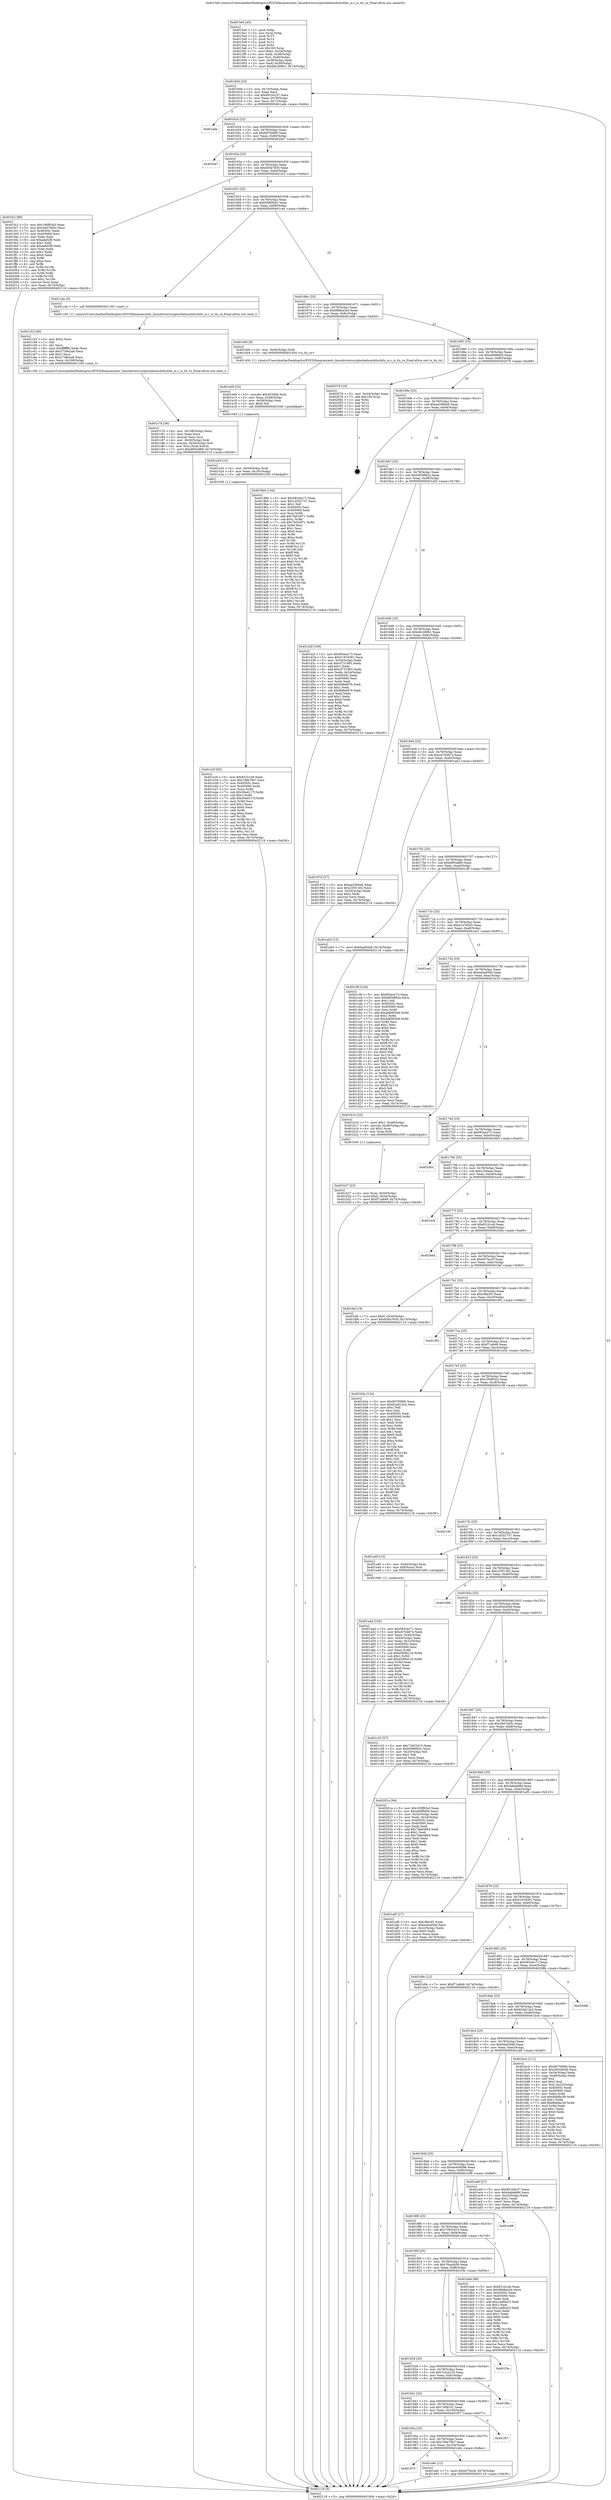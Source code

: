 digraph "0x4015e0" {
  label = "0x4015e0 (/mnt/c/Users/mathe/Desktop/tcc/POCII/binaries/extr_linuxdriverscryptochelsiochtlschtls_io.c_is_tls_rx_Final-ollvm.out::main(0))"
  labelloc = "t"
  node[shape=record]

  Entry [label="",width=0.3,height=0.3,shape=circle,fillcolor=black,style=filled]
  "0x40160d" [label="{
     0x40160d [23]\l
     | [instrs]\l
     &nbsp;&nbsp;0x40160d \<+3\>: mov -0x74(%rbp),%eax\l
     &nbsp;&nbsp;0x401610 \<+2\>: mov %eax,%ecx\l
     &nbsp;&nbsp;0x401612 \<+6\>: sub $0x801b5c37,%ecx\l
     &nbsp;&nbsp;0x401618 \<+3\>: mov %eax,-0x78(%rbp)\l
     &nbsp;&nbsp;0x40161b \<+3\>: mov %ecx,-0x7c(%rbp)\l
     &nbsp;&nbsp;0x40161e \<+6\>: je 0000000000401ada \<main+0x4fa\>\l
  }"]
  "0x401ada" [label="{
     0x401ada\l
  }", style=dashed]
  "0x401624" [label="{
     0x401624 [22]\l
     | [instrs]\l
     &nbsp;&nbsp;0x401624 \<+5\>: jmp 0000000000401629 \<main+0x49\>\l
     &nbsp;&nbsp;0x401629 \<+3\>: mov -0x78(%rbp),%eax\l
     &nbsp;&nbsp;0x40162c \<+5\>: sub $0x80700fd0,%eax\l
     &nbsp;&nbsp;0x401631 \<+3\>: mov %eax,-0x80(%rbp)\l
     &nbsp;&nbsp;0x401634 \<+6\>: je 00000000004020a7 \<main+0xac7\>\l
  }"]
  Exit [label="",width=0.3,height=0.3,shape=circle,fillcolor=black,style=filled,peripheries=2]
  "0x4020a7" [label="{
     0x4020a7\l
  }", style=dashed]
  "0x40163a" [label="{
     0x40163a [25]\l
     | [instrs]\l
     &nbsp;&nbsp;0x40163a \<+5\>: jmp 000000000040163f \<main+0x5f\>\l
     &nbsp;&nbsp;0x40163f \<+3\>: mov -0x78(%rbp),%eax\l
     &nbsp;&nbsp;0x401642 \<+5\>: sub $0x830a7630,%eax\l
     &nbsp;&nbsp;0x401647 \<+6\>: mov %eax,-0x84(%rbp)\l
     &nbsp;&nbsp;0x40164d \<+6\>: je 0000000000401fc2 \<main+0x9e2\>\l
  }"]
  "0x401973" [label="{
     0x401973\l
  }", style=dashed]
  "0x401fc2" [label="{
     0x401fc2 [88]\l
     | [instrs]\l
     &nbsp;&nbsp;0x401fc2 \<+5\>: mov $0x190f83a3,%eax\l
     &nbsp;&nbsp;0x401fc7 \<+5\>: mov $0x39d7de5c,%ecx\l
     &nbsp;&nbsp;0x401fcc \<+7\>: mov 0x40505c,%edx\l
     &nbsp;&nbsp;0x401fd3 \<+7\>: mov 0x405060,%esi\l
     &nbsp;&nbsp;0x401fda \<+2\>: mov %edx,%edi\l
     &nbsp;&nbsp;0x401fdc \<+6\>: sub $0xadef2f9,%edi\l
     &nbsp;&nbsp;0x401fe2 \<+3\>: sub $0x1,%edi\l
     &nbsp;&nbsp;0x401fe5 \<+6\>: add $0xadef2f9,%edi\l
     &nbsp;&nbsp;0x401feb \<+3\>: imul %edi,%edx\l
     &nbsp;&nbsp;0x401fee \<+3\>: and $0x1,%edx\l
     &nbsp;&nbsp;0x401ff1 \<+3\>: cmp $0x0,%edx\l
     &nbsp;&nbsp;0x401ff4 \<+4\>: sete %r8b\l
     &nbsp;&nbsp;0x401ff8 \<+3\>: cmp $0xa,%esi\l
     &nbsp;&nbsp;0x401ffb \<+4\>: setl %r9b\l
     &nbsp;&nbsp;0x401fff \<+3\>: mov %r8b,%r10b\l
     &nbsp;&nbsp;0x402002 \<+3\>: and %r9b,%r10b\l
     &nbsp;&nbsp;0x402005 \<+3\>: xor %r9b,%r8b\l
     &nbsp;&nbsp;0x402008 \<+3\>: or %r8b,%r10b\l
     &nbsp;&nbsp;0x40200b \<+4\>: test $0x1,%r10b\l
     &nbsp;&nbsp;0x40200f \<+3\>: cmovne %ecx,%eax\l
     &nbsp;&nbsp;0x402012 \<+3\>: mov %eax,-0x74(%rbp)\l
     &nbsp;&nbsp;0x402015 \<+5\>: jmp 0000000000402116 \<main+0xb36\>\l
  }"]
  "0x401653" [label="{
     0x401653 [25]\l
     | [instrs]\l
     &nbsp;&nbsp;0x401653 \<+5\>: jmp 0000000000401658 \<main+0x78\>\l
     &nbsp;&nbsp;0x401658 \<+3\>: mov -0x78(%rbp),%eax\l
     &nbsp;&nbsp;0x40165b \<+5\>: sub $0x93f690d1,%eax\l
     &nbsp;&nbsp;0x401660 \<+6\>: mov %eax,-0x88(%rbp)\l
     &nbsp;&nbsp;0x401666 \<+6\>: je 0000000000401c4e \<main+0x66e\>\l
  }"]
  "0x401e8c" [label="{
     0x401e8c [12]\l
     | [instrs]\l
     &nbsp;&nbsp;0x401e8c \<+7\>: movl $0xb57bcc6,-0x74(%rbp)\l
     &nbsp;&nbsp;0x401e93 \<+5\>: jmp 0000000000402116 \<main+0xb36\>\l
  }"]
  "0x401c4e" [label="{
     0x401c4e [5]\l
     | [instrs]\l
     &nbsp;&nbsp;0x401c4e \<+5\>: call 0000000000401160 \<next_i\>\l
     | [calls]\l
     &nbsp;&nbsp;0x401160 \{1\} (/mnt/c/Users/mathe/Desktop/tcc/POCII/binaries/extr_linuxdriverscryptochelsiochtlschtls_io.c_is_tls_rx_Final-ollvm.out::next_i)\l
  }"]
  "0x40166c" [label="{
     0x40166c [25]\l
     | [instrs]\l
     &nbsp;&nbsp;0x40166c \<+5\>: jmp 0000000000401671 \<main+0x91\>\l
     &nbsp;&nbsp;0x401671 \<+3\>: mov -0x78(%rbp),%eax\l
     &nbsp;&nbsp;0x401674 \<+5\>: sub $0x96bbacb4,%eax\l
     &nbsp;&nbsp;0x401679 \<+6\>: mov %eax,-0x8c(%rbp)\l
     &nbsp;&nbsp;0x40167f \<+6\>: je 0000000000401e00 \<main+0x820\>\l
  }"]
  "0x40195a" [label="{
     0x40195a [25]\l
     | [instrs]\l
     &nbsp;&nbsp;0x40195a \<+5\>: jmp 000000000040195f \<main+0x37f\>\l
     &nbsp;&nbsp;0x40195f \<+3\>: mov -0x78(%rbp),%eax\l
     &nbsp;&nbsp;0x401962 \<+5\>: sub $0x7d9e79e7,%eax\l
     &nbsp;&nbsp;0x401967 \<+6\>: mov %eax,-0x104(%rbp)\l
     &nbsp;&nbsp;0x40196d \<+6\>: je 0000000000401e8c \<main+0x8ac\>\l
  }"]
  "0x401e00" [label="{
     0x401e00 [9]\l
     | [instrs]\l
     &nbsp;&nbsp;0x401e00 \<+4\>: mov -0x50(%rbp),%rdi\l
     &nbsp;&nbsp;0x401e04 \<+5\>: call 0000000000401450 \<is_tls_rx\>\l
     | [calls]\l
     &nbsp;&nbsp;0x401450 \{1\} (/mnt/c/Users/mathe/Desktop/tcc/POCII/binaries/extr_linuxdriverscryptochelsiochtlschtls_io.c_is_tls_rx_Final-ollvm.out::is_tls_rx)\l
  }"]
  "0x401685" [label="{
     0x401685 [25]\l
     | [instrs]\l
     &nbsp;&nbsp;0x401685 \<+5\>: jmp 000000000040168a \<main+0xaa\>\l
     &nbsp;&nbsp;0x40168a \<+3\>: mov -0x78(%rbp),%eax\l
     &nbsp;&nbsp;0x40168d \<+5\>: sub $0xa00f9d04,%eax\l
     &nbsp;&nbsp;0x401692 \<+6\>: mov %eax,-0x90(%rbp)\l
     &nbsp;&nbsp;0x401698 \<+6\>: je 0000000000402078 \<main+0xa98\>\l
  }"]
  "0x401f57" [label="{
     0x401f57\l
  }", style=dashed]
  "0x402078" [label="{
     0x402078 [19]\l
     | [instrs]\l
     &nbsp;&nbsp;0x402078 \<+3\>: mov -0x24(%rbp),%eax\l
     &nbsp;&nbsp;0x40207b \<+7\>: add $0x100,%rsp\l
     &nbsp;&nbsp;0x402082 \<+1\>: pop %rbx\l
     &nbsp;&nbsp;0x402083 \<+2\>: pop %r12\l
     &nbsp;&nbsp;0x402085 \<+2\>: pop %r14\l
     &nbsp;&nbsp;0x402087 \<+2\>: pop %r15\l
     &nbsp;&nbsp;0x402089 \<+1\>: pop %rbp\l
     &nbsp;&nbsp;0x40208a \<+1\>: ret\l
  }"]
  "0x40169e" [label="{
     0x40169e [25]\l
     | [instrs]\l
     &nbsp;&nbsp;0x40169e \<+5\>: jmp 00000000004016a3 \<main+0xc3\>\l
     &nbsp;&nbsp;0x4016a3 \<+3\>: mov -0x78(%rbp),%eax\l
     &nbsp;&nbsp;0x4016a6 \<+5\>: sub $0xae2086e6,%eax\l
     &nbsp;&nbsp;0x4016ab \<+6\>: mov %eax,-0x94(%rbp)\l
     &nbsp;&nbsp;0x4016b1 \<+6\>: je 00000000004019b0 \<main+0x3d0\>\l
  }"]
  "0x401941" [label="{
     0x401941 [25]\l
     | [instrs]\l
     &nbsp;&nbsp;0x401941 \<+5\>: jmp 0000000000401946 \<main+0x366\>\l
     &nbsp;&nbsp;0x401946 \<+3\>: mov -0x78(%rbp),%eax\l
     &nbsp;&nbsp;0x401949 \<+5\>: sub $0x7cfdf1b1,%eax\l
     &nbsp;&nbsp;0x40194e \<+6\>: mov %eax,-0x100(%rbp)\l
     &nbsp;&nbsp;0x401954 \<+6\>: je 0000000000401f57 \<main+0x977\>\l
  }"]
  "0x4019b0" [label="{
     0x4019b0 [144]\l
     | [instrs]\l
     &nbsp;&nbsp;0x4019b0 \<+5\>: mov $0x583cbc71,%eax\l
     &nbsp;&nbsp;0x4019b5 \<+5\>: mov $0x1d352737,%ecx\l
     &nbsp;&nbsp;0x4019ba \<+2\>: mov $0x1,%dl\l
     &nbsp;&nbsp;0x4019bc \<+7\>: mov 0x40505c,%esi\l
     &nbsp;&nbsp;0x4019c3 \<+7\>: mov 0x405060,%edi\l
     &nbsp;&nbsp;0x4019ca \<+3\>: mov %esi,%r8d\l
     &nbsp;&nbsp;0x4019cd \<+7\>: add $0x7b024f71,%r8d\l
     &nbsp;&nbsp;0x4019d4 \<+4\>: sub $0x1,%r8d\l
     &nbsp;&nbsp;0x4019d8 \<+7\>: sub $0x7b024f71,%r8d\l
     &nbsp;&nbsp;0x4019df \<+4\>: imul %r8d,%esi\l
     &nbsp;&nbsp;0x4019e3 \<+3\>: and $0x1,%esi\l
     &nbsp;&nbsp;0x4019e6 \<+3\>: cmp $0x0,%esi\l
     &nbsp;&nbsp;0x4019e9 \<+4\>: sete %r9b\l
     &nbsp;&nbsp;0x4019ed \<+3\>: cmp $0xa,%edi\l
     &nbsp;&nbsp;0x4019f0 \<+4\>: setl %r10b\l
     &nbsp;&nbsp;0x4019f4 \<+3\>: mov %r9b,%r11b\l
     &nbsp;&nbsp;0x4019f7 \<+4\>: xor $0xff,%r11b\l
     &nbsp;&nbsp;0x4019fb \<+3\>: mov %r10b,%bl\l
     &nbsp;&nbsp;0x4019fe \<+3\>: xor $0xff,%bl\l
     &nbsp;&nbsp;0x401a01 \<+3\>: xor $0x0,%dl\l
     &nbsp;&nbsp;0x401a04 \<+3\>: mov %r11b,%r14b\l
     &nbsp;&nbsp;0x401a07 \<+4\>: and $0x0,%r14b\l
     &nbsp;&nbsp;0x401a0b \<+3\>: and %dl,%r9b\l
     &nbsp;&nbsp;0x401a0e \<+3\>: mov %bl,%r15b\l
     &nbsp;&nbsp;0x401a11 \<+4\>: and $0x0,%r15b\l
     &nbsp;&nbsp;0x401a15 \<+3\>: and %dl,%r10b\l
     &nbsp;&nbsp;0x401a18 \<+3\>: or %r9b,%r14b\l
     &nbsp;&nbsp;0x401a1b \<+3\>: or %r10b,%r15b\l
     &nbsp;&nbsp;0x401a1e \<+3\>: xor %r15b,%r14b\l
     &nbsp;&nbsp;0x401a21 \<+3\>: or %bl,%r11b\l
     &nbsp;&nbsp;0x401a24 \<+4\>: xor $0xff,%r11b\l
     &nbsp;&nbsp;0x401a28 \<+3\>: or $0x0,%dl\l
     &nbsp;&nbsp;0x401a2b \<+3\>: and %dl,%r11b\l
     &nbsp;&nbsp;0x401a2e \<+3\>: or %r11b,%r14b\l
     &nbsp;&nbsp;0x401a31 \<+4\>: test $0x1,%r14b\l
     &nbsp;&nbsp;0x401a35 \<+3\>: cmovne %ecx,%eax\l
     &nbsp;&nbsp;0x401a38 \<+3\>: mov %eax,-0x74(%rbp)\l
     &nbsp;&nbsp;0x401a3b \<+5\>: jmp 0000000000402116 \<main+0xb36\>\l
  }"]
  "0x4016b7" [label="{
     0x4016b7 [25]\l
     | [instrs]\l
     &nbsp;&nbsp;0x4016b7 \<+5\>: jmp 00000000004016bc \<main+0xdc\>\l
     &nbsp;&nbsp;0x4016bc \<+3\>: mov -0x78(%rbp),%eax\l
     &nbsp;&nbsp;0x4016bf \<+5\>: sub $0xb85e882a,%eax\l
     &nbsp;&nbsp;0x4016c4 \<+6\>: mov %eax,-0x98(%rbp)\l
     &nbsp;&nbsp;0x4016ca \<+6\>: je 0000000000401d2f \<main+0x74f\>\l
  }"]
  "0x401f9e" [label="{
     0x401f9e\l
  }", style=dashed]
  "0x401d2f" [label="{
     0x401d2f [109]\l
     | [instrs]\l
     &nbsp;&nbsp;0x401d2f \<+5\>: mov $0xf93ee273,%eax\l
     &nbsp;&nbsp;0x401d34 \<+5\>: mov $0x51919281,%ecx\l
     &nbsp;&nbsp;0x401d39 \<+3\>: mov -0x54(%rbp),%edx\l
     &nbsp;&nbsp;0x401d3c \<+6\>: sub $0xcf731983,%edx\l
     &nbsp;&nbsp;0x401d42 \<+3\>: add $0x1,%edx\l
     &nbsp;&nbsp;0x401d45 \<+6\>: add $0xcf731983,%edx\l
     &nbsp;&nbsp;0x401d4b \<+3\>: mov %edx,-0x54(%rbp)\l
     &nbsp;&nbsp;0x401d4e \<+7\>: mov 0x40505c,%edx\l
     &nbsp;&nbsp;0x401d55 \<+7\>: mov 0x405060,%esi\l
     &nbsp;&nbsp;0x401d5c \<+2\>: mov %edx,%edi\l
     &nbsp;&nbsp;0x401d5e \<+6\>: add $0x9d8efd76,%edi\l
     &nbsp;&nbsp;0x401d64 \<+3\>: sub $0x1,%edi\l
     &nbsp;&nbsp;0x401d67 \<+6\>: sub $0x9d8efd76,%edi\l
     &nbsp;&nbsp;0x401d6d \<+3\>: imul %edi,%edx\l
     &nbsp;&nbsp;0x401d70 \<+3\>: and $0x1,%edx\l
     &nbsp;&nbsp;0x401d73 \<+3\>: cmp $0x0,%edx\l
     &nbsp;&nbsp;0x401d76 \<+4\>: sete %r8b\l
     &nbsp;&nbsp;0x401d7a \<+3\>: cmp $0xa,%esi\l
     &nbsp;&nbsp;0x401d7d \<+4\>: setl %r9b\l
     &nbsp;&nbsp;0x401d81 \<+3\>: mov %r8b,%r10b\l
     &nbsp;&nbsp;0x401d84 \<+3\>: and %r9b,%r10b\l
     &nbsp;&nbsp;0x401d87 \<+3\>: xor %r9b,%r8b\l
     &nbsp;&nbsp;0x401d8a \<+3\>: or %r8b,%r10b\l
     &nbsp;&nbsp;0x401d8d \<+4\>: test $0x1,%r10b\l
     &nbsp;&nbsp;0x401d91 \<+3\>: cmovne %ecx,%eax\l
     &nbsp;&nbsp;0x401d94 \<+3\>: mov %eax,-0x74(%rbp)\l
     &nbsp;&nbsp;0x401d97 \<+5\>: jmp 0000000000402116 \<main+0xb36\>\l
  }"]
  "0x4016d0" [label="{
     0x4016d0 [25]\l
     | [instrs]\l
     &nbsp;&nbsp;0x4016d0 \<+5\>: jmp 00000000004016d5 \<main+0xf5\>\l
     &nbsp;&nbsp;0x4016d5 \<+3\>: mov -0x78(%rbp),%eax\l
     &nbsp;&nbsp;0x4016d8 \<+5\>: sub $0xb8c28861,%eax\l
     &nbsp;&nbsp;0x4016dd \<+6\>: mov %eax,-0x9c(%rbp)\l
     &nbsp;&nbsp;0x4016e3 \<+6\>: je 000000000040197d \<main+0x39d\>\l
  }"]
  "0x401928" [label="{
     0x401928 [25]\l
     | [instrs]\l
     &nbsp;&nbsp;0x401928 \<+5\>: jmp 000000000040192d \<main+0x34d\>\l
     &nbsp;&nbsp;0x40192d \<+3\>: mov -0x78(%rbp),%eax\l
     &nbsp;&nbsp;0x401930 \<+5\>: sub $0x7c2ce219,%eax\l
     &nbsp;&nbsp;0x401935 \<+6\>: mov %eax,-0xfc(%rbp)\l
     &nbsp;&nbsp;0x40193b \<+6\>: je 0000000000401f9e \<main+0x9be\>\l
  }"]
  "0x40197d" [label="{
     0x40197d [27]\l
     | [instrs]\l
     &nbsp;&nbsp;0x40197d \<+5\>: mov $0xae2086e6,%eax\l
     &nbsp;&nbsp;0x401982 \<+5\>: mov $0x235f1302,%ecx\l
     &nbsp;&nbsp;0x401987 \<+3\>: mov -0x30(%rbp),%edx\l
     &nbsp;&nbsp;0x40198a \<+3\>: cmp $0x2,%edx\l
     &nbsp;&nbsp;0x40198d \<+3\>: cmovne %ecx,%eax\l
     &nbsp;&nbsp;0x401990 \<+3\>: mov %eax,-0x74(%rbp)\l
     &nbsp;&nbsp;0x401993 \<+5\>: jmp 0000000000402116 \<main+0xb36\>\l
  }"]
  "0x4016e9" [label="{
     0x4016e9 [25]\l
     | [instrs]\l
     &nbsp;&nbsp;0x4016e9 \<+5\>: jmp 00000000004016ee \<main+0x10e\>\l
     &nbsp;&nbsp;0x4016ee \<+3\>: mov -0x78(%rbp),%eax\l
     &nbsp;&nbsp;0x4016f1 \<+5\>: sub $0xcb7b467e,%eax\l
     &nbsp;&nbsp;0x4016f6 \<+6\>: mov %eax,-0xa0(%rbp)\l
     &nbsp;&nbsp;0x4016fc \<+6\>: je 0000000000401ab3 \<main+0x4d3\>\l
  }"]
  "0x402116" [label="{
     0x402116 [5]\l
     | [instrs]\l
     &nbsp;&nbsp;0x402116 \<+5\>: jmp 000000000040160d \<main+0x2d\>\l
  }"]
  "0x4015e0" [label="{
     0x4015e0 [45]\l
     | [instrs]\l
     &nbsp;&nbsp;0x4015e0 \<+1\>: push %rbp\l
     &nbsp;&nbsp;0x4015e1 \<+3\>: mov %rsp,%rbp\l
     &nbsp;&nbsp;0x4015e4 \<+2\>: push %r15\l
     &nbsp;&nbsp;0x4015e6 \<+2\>: push %r14\l
     &nbsp;&nbsp;0x4015e8 \<+2\>: push %r12\l
     &nbsp;&nbsp;0x4015ea \<+1\>: push %rbx\l
     &nbsp;&nbsp;0x4015eb \<+7\>: sub $0x100,%rsp\l
     &nbsp;&nbsp;0x4015f2 \<+7\>: movl $0x0,-0x34(%rbp)\l
     &nbsp;&nbsp;0x4015f9 \<+3\>: mov %edi,-0x38(%rbp)\l
     &nbsp;&nbsp;0x4015fc \<+4\>: mov %rsi,-0x40(%rbp)\l
     &nbsp;&nbsp;0x401600 \<+3\>: mov -0x38(%rbp),%edi\l
     &nbsp;&nbsp;0x401603 \<+3\>: mov %edi,-0x30(%rbp)\l
     &nbsp;&nbsp;0x401606 \<+7\>: movl $0xb8c28861,-0x74(%rbp)\l
  }"]
  "0x401f3e" [label="{
     0x401f3e\l
  }", style=dashed]
  "0x401ab3" [label="{
     0x401ab3 [12]\l
     | [instrs]\l
     &nbsp;&nbsp;0x401ab3 \<+7\>: movl $0x6aaf20a8,-0x74(%rbp)\l
     &nbsp;&nbsp;0x401aba \<+5\>: jmp 0000000000402116 \<main+0xb36\>\l
  }"]
  "0x401702" [label="{
     0x401702 [25]\l
     | [instrs]\l
     &nbsp;&nbsp;0x401702 \<+5\>: jmp 0000000000401707 \<main+0x127\>\l
     &nbsp;&nbsp;0x401707 \<+3\>: mov -0x78(%rbp),%eax\l
     &nbsp;&nbsp;0x40170a \<+5\>: sub $0xd693afb9,%eax\l
     &nbsp;&nbsp;0x40170f \<+6\>: mov %eax,-0xa4(%rbp)\l
     &nbsp;&nbsp;0x401715 \<+6\>: je 0000000000401c9f \<main+0x6bf\>\l
  }"]
  "0x401e2f" [label="{
     0x401e2f [93]\l
     | [instrs]\l
     &nbsp;&nbsp;0x401e2f \<+5\>: mov $0x831b1e8,%eax\l
     &nbsp;&nbsp;0x401e34 \<+5\>: mov $0x7d9e79e7,%esi\l
     &nbsp;&nbsp;0x401e39 \<+7\>: mov 0x40505c,%ecx\l
     &nbsp;&nbsp;0x401e40 \<+7\>: mov 0x405060,%edx\l
     &nbsp;&nbsp;0x401e47 \<+3\>: mov %ecx,%r8d\l
     &nbsp;&nbsp;0x401e4a \<+7\>: sub $0x30ed117f,%r8d\l
     &nbsp;&nbsp;0x401e51 \<+4\>: sub $0x1,%r8d\l
     &nbsp;&nbsp;0x401e55 \<+7\>: add $0x30ed117f,%r8d\l
     &nbsp;&nbsp;0x401e5c \<+4\>: imul %r8d,%ecx\l
     &nbsp;&nbsp;0x401e60 \<+3\>: and $0x1,%ecx\l
     &nbsp;&nbsp;0x401e63 \<+3\>: cmp $0x0,%ecx\l
     &nbsp;&nbsp;0x401e66 \<+4\>: sete %r9b\l
     &nbsp;&nbsp;0x401e6a \<+3\>: cmp $0xa,%edx\l
     &nbsp;&nbsp;0x401e6d \<+4\>: setl %r10b\l
     &nbsp;&nbsp;0x401e71 \<+3\>: mov %r9b,%r11b\l
     &nbsp;&nbsp;0x401e74 \<+3\>: and %r10b,%r11b\l
     &nbsp;&nbsp;0x401e77 \<+3\>: xor %r10b,%r9b\l
     &nbsp;&nbsp;0x401e7a \<+3\>: or %r9b,%r11b\l
     &nbsp;&nbsp;0x401e7d \<+4\>: test $0x1,%r11b\l
     &nbsp;&nbsp;0x401e81 \<+3\>: cmovne %esi,%eax\l
     &nbsp;&nbsp;0x401e84 \<+3\>: mov %eax,-0x74(%rbp)\l
     &nbsp;&nbsp;0x401e87 \<+5\>: jmp 0000000000402116 \<main+0xb36\>\l
  }"]
  "0x401c9f" [label="{
     0x401c9f [144]\l
     | [instrs]\l
     &nbsp;&nbsp;0x401c9f \<+5\>: mov $0xf93ee273,%eax\l
     &nbsp;&nbsp;0x401ca4 \<+5\>: mov $0xb85e882a,%ecx\l
     &nbsp;&nbsp;0x401ca9 \<+2\>: mov $0x1,%dl\l
     &nbsp;&nbsp;0x401cab \<+7\>: mov 0x40505c,%esi\l
     &nbsp;&nbsp;0x401cb2 \<+7\>: mov 0x405060,%edi\l
     &nbsp;&nbsp;0x401cb9 \<+3\>: mov %esi,%r8d\l
     &nbsp;&nbsp;0x401cbc \<+7\>: add $0x4db903e9,%r8d\l
     &nbsp;&nbsp;0x401cc3 \<+4\>: sub $0x1,%r8d\l
     &nbsp;&nbsp;0x401cc7 \<+7\>: sub $0x4db903e9,%r8d\l
     &nbsp;&nbsp;0x401cce \<+4\>: imul %r8d,%esi\l
     &nbsp;&nbsp;0x401cd2 \<+3\>: and $0x1,%esi\l
     &nbsp;&nbsp;0x401cd5 \<+3\>: cmp $0x0,%esi\l
     &nbsp;&nbsp;0x401cd8 \<+4\>: sete %r9b\l
     &nbsp;&nbsp;0x401cdc \<+3\>: cmp $0xa,%edi\l
     &nbsp;&nbsp;0x401cdf \<+4\>: setl %r10b\l
     &nbsp;&nbsp;0x401ce3 \<+3\>: mov %r9b,%r11b\l
     &nbsp;&nbsp;0x401ce6 \<+4\>: xor $0xff,%r11b\l
     &nbsp;&nbsp;0x401cea \<+3\>: mov %r10b,%bl\l
     &nbsp;&nbsp;0x401ced \<+3\>: xor $0xff,%bl\l
     &nbsp;&nbsp;0x401cf0 \<+3\>: xor $0x0,%dl\l
     &nbsp;&nbsp;0x401cf3 \<+3\>: mov %r11b,%r14b\l
     &nbsp;&nbsp;0x401cf6 \<+4\>: and $0x0,%r14b\l
     &nbsp;&nbsp;0x401cfa \<+3\>: and %dl,%r9b\l
     &nbsp;&nbsp;0x401cfd \<+3\>: mov %bl,%r15b\l
     &nbsp;&nbsp;0x401d00 \<+4\>: and $0x0,%r15b\l
     &nbsp;&nbsp;0x401d04 \<+3\>: and %dl,%r10b\l
     &nbsp;&nbsp;0x401d07 \<+3\>: or %r9b,%r14b\l
     &nbsp;&nbsp;0x401d0a \<+3\>: or %r10b,%r15b\l
     &nbsp;&nbsp;0x401d0d \<+3\>: xor %r15b,%r14b\l
     &nbsp;&nbsp;0x401d10 \<+3\>: or %bl,%r11b\l
     &nbsp;&nbsp;0x401d13 \<+4\>: xor $0xff,%r11b\l
     &nbsp;&nbsp;0x401d17 \<+3\>: or $0x0,%dl\l
     &nbsp;&nbsp;0x401d1a \<+3\>: and %dl,%r11b\l
     &nbsp;&nbsp;0x401d1d \<+3\>: or %r11b,%r14b\l
     &nbsp;&nbsp;0x401d20 \<+4\>: test $0x1,%r14b\l
     &nbsp;&nbsp;0x401d24 \<+3\>: cmovne %ecx,%eax\l
     &nbsp;&nbsp;0x401d27 \<+3\>: mov %eax,-0x74(%rbp)\l
     &nbsp;&nbsp;0x401d2a \<+5\>: jmp 0000000000402116 \<main+0xb36\>\l
  }"]
  "0x40171b" [label="{
     0x40171b [25]\l
     | [instrs]\l
     &nbsp;&nbsp;0x40171b \<+5\>: jmp 0000000000401720 \<main+0x140\>\l
     &nbsp;&nbsp;0x401720 \<+3\>: mov -0x78(%rbp),%eax\l
     &nbsp;&nbsp;0x401723 \<+5\>: sub $0xe1a765e5,%eax\l
     &nbsp;&nbsp;0x401728 \<+6\>: mov %eax,-0xa8(%rbp)\l
     &nbsp;&nbsp;0x40172e \<+6\>: je 0000000000401ee1 \<main+0x901\>\l
  }"]
  "0x401e20" [label="{
     0x401e20 [15]\l
     | [instrs]\l
     &nbsp;&nbsp;0x401e20 \<+4\>: mov -0x50(%rbp),%rdi\l
     &nbsp;&nbsp;0x401e24 \<+6\>: mov %eax,-0x10c(%rbp)\l
     &nbsp;&nbsp;0x401e2a \<+5\>: call 0000000000401030 \<free@plt\>\l
     | [calls]\l
     &nbsp;&nbsp;0x401030 \{1\} (unknown)\l
  }"]
  "0x401ee1" [label="{
     0x401ee1\l
  }", style=dashed]
  "0x401734" [label="{
     0x401734 [25]\l
     | [instrs]\l
     &nbsp;&nbsp;0x401734 \<+5\>: jmp 0000000000401739 \<main+0x159\>\l
     &nbsp;&nbsp;0x401739 \<+3\>: mov -0x78(%rbp),%eax\l
     &nbsp;&nbsp;0x40173c \<+5\>: sub $0xea0a45bb,%eax\l
     &nbsp;&nbsp;0x401741 \<+6\>: mov %eax,-0xac(%rbp)\l
     &nbsp;&nbsp;0x401747 \<+6\>: je 0000000000401b10 \<main+0x530\>\l
  }"]
  "0x401e09" [label="{
     0x401e09 [23]\l
     | [instrs]\l
     &nbsp;&nbsp;0x401e09 \<+10\>: movabs $0x4030d6,%rdi\l
     &nbsp;&nbsp;0x401e13 \<+3\>: mov %eax,-0x58(%rbp)\l
     &nbsp;&nbsp;0x401e16 \<+3\>: mov -0x58(%rbp),%esi\l
     &nbsp;&nbsp;0x401e19 \<+2\>: mov $0x0,%al\l
     &nbsp;&nbsp;0x401e1b \<+5\>: call 0000000000401040 \<printf@plt\>\l
     | [calls]\l
     &nbsp;&nbsp;0x401040 \{1\} (unknown)\l
  }"]
  "0x401b10" [label="{
     0x401b10 [23]\l
     | [instrs]\l
     &nbsp;&nbsp;0x401b10 \<+7\>: movl $0x1,-0x48(%rbp)\l
     &nbsp;&nbsp;0x401b17 \<+4\>: movslq -0x48(%rbp),%rax\l
     &nbsp;&nbsp;0x401b1b \<+4\>: shl $0x3,%rax\l
     &nbsp;&nbsp;0x401b1f \<+3\>: mov %rax,%rdi\l
     &nbsp;&nbsp;0x401b22 \<+5\>: call 0000000000401050 \<malloc@plt\>\l
     | [calls]\l
     &nbsp;&nbsp;0x401050 \{1\} (unknown)\l
  }"]
  "0x40174d" [label="{
     0x40174d [25]\l
     | [instrs]\l
     &nbsp;&nbsp;0x40174d \<+5\>: jmp 0000000000401752 \<main+0x172\>\l
     &nbsp;&nbsp;0x401752 \<+3\>: mov -0x78(%rbp),%eax\l
     &nbsp;&nbsp;0x401755 \<+5\>: sub $0xf93ee273,%eax\l
     &nbsp;&nbsp;0x40175a \<+6\>: mov %eax,-0xb0(%rbp)\l
     &nbsp;&nbsp;0x401760 \<+6\>: je 00000000004020b3 \<main+0xad3\>\l
  }"]
  "0x40190f" [label="{
     0x40190f [25]\l
     | [instrs]\l
     &nbsp;&nbsp;0x40190f \<+5\>: jmp 0000000000401914 \<main+0x334\>\l
     &nbsp;&nbsp;0x401914 \<+3\>: mov -0x78(%rbp),%eax\l
     &nbsp;&nbsp;0x401917 \<+5\>: sub $0x76aacb56,%eax\l
     &nbsp;&nbsp;0x40191c \<+6\>: mov %eax,-0xf8(%rbp)\l
     &nbsp;&nbsp;0x401922 \<+6\>: je 0000000000401f3e \<main+0x95e\>\l
  }"]
  "0x4020b3" [label="{
     0x4020b3\l
  }", style=dashed]
  "0x401766" [label="{
     0x401766 [25]\l
     | [instrs]\l
     &nbsp;&nbsp;0x401766 \<+5\>: jmp 000000000040176b \<main+0x18b\>\l
     &nbsp;&nbsp;0x40176b \<+3\>: mov -0x78(%rbp),%eax\l
     &nbsp;&nbsp;0x40176e \<+5\>: sub $0x2160eea,%eax\l
     &nbsp;&nbsp;0x401773 \<+6\>: mov %eax,-0xb4(%rbp)\l
     &nbsp;&nbsp;0x401779 \<+6\>: je 0000000000401ec6 \<main+0x8e6\>\l
  }"]
  "0x401da8" [label="{
     0x401da8 [88]\l
     | [instrs]\l
     &nbsp;&nbsp;0x401da8 \<+5\>: mov $0x831b1e8,%eax\l
     &nbsp;&nbsp;0x401dad \<+5\>: mov $0x96bbacb4,%ecx\l
     &nbsp;&nbsp;0x401db2 \<+7\>: mov 0x40505c,%edx\l
     &nbsp;&nbsp;0x401db9 \<+7\>: mov 0x405060,%esi\l
     &nbsp;&nbsp;0x401dc0 \<+2\>: mov %edx,%edi\l
     &nbsp;&nbsp;0x401dc2 \<+6\>: add $0x1aef0a23,%edi\l
     &nbsp;&nbsp;0x401dc8 \<+3\>: sub $0x1,%edi\l
     &nbsp;&nbsp;0x401dcb \<+6\>: sub $0x1aef0a23,%edi\l
     &nbsp;&nbsp;0x401dd1 \<+3\>: imul %edi,%edx\l
     &nbsp;&nbsp;0x401dd4 \<+3\>: and $0x1,%edx\l
     &nbsp;&nbsp;0x401dd7 \<+3\>: cmp $0x0,%edx\l
     &nbsp;&nbsp;0x401dda \<+4\>: sete %r8b\l
     &nbsp;&nbsp;0x401dde \<+3\>: cmp $0xa,%esi\l
     &nbsp;&nbsp;0x401de1 \<+4\>: setl %r9b\l
     &nbsp;&nbsp;0x401de5 \<+3\>: mov %r8b,%r10b\l
     &nbsp;&nbsp;0x401de8 \<+3\>: and %r9b,%r10b\l
     &nbsp;&nbsp;0x401deb \<+3\>: xor %r9b,%r8b\l
     &nbsp;&nbsp;0x401dee \<+3\>: or %r8b,%r10b\l
     &nbsp;&nbsp;0x401df1 \<+4\>: test $0x1,%r10b\l
     &nbsp;&nbsp;0x401df5 \<+3\>: cmovne %ecx,%eax\l
     &nbsp;&nbsp;0x401df8 \<+3\>: mov %eax,-0x74(%rbp)\l
     &nbsp;&nbsp;0x401dfb \<+5\>: jmp 0000000000402116 \<main+0xb36\>\l
  }"]
  "0x401ec6" [label="{
     0x401ec6\l
  }", style=dashed]
  "0x40177f" [label="{
     0x40177f [25]\l
     | [instrs]\l
     &nbsp;&nbsp;0x40177f \<+5\>: jmp 0000000000401784 \<main+0x1a4\>\l
     &nbsp;&nbsp;0x401784 \<+3\>: mov -0x78(%rbp),%eax\l
     &nbsp;&nbsp;0x401787 \<+5\>: sub $0x831b1e8,%eax\l
     &nbsp;&nbsp;0x40178c \<+6\>: mov %eax,-0xb8(%rbp)\l
     &nbsp;&nbsp;0x401792 \<+6\>: je 00000000004020d4 \<main+0xaf4\>\l
  }"]
  "0x4018f6" [label="{
     0x4018f6 [25]\l
     | [instrs]\l
     &nbsp;&nbsp;0x4018f6 \<+5\>: jmp 00000000004018fb \<main+0x31b\>\l
     &nbsp;&nbsp;0x4018fb \<+3\>: mov -0x78(%rbp),%eax\l
     &nbsp;&nbsp;0x4018fe \<+5\>: sub $0x73952415,%eax\l
     &nbsp;&nbsp;0x401903 \<+6\>: mov %eax,-0xf4(%rbp)\l
     &nbsp;&nbsp;0x401909 \<+6\>: je 0000000000401da8 \<main+0x7c8\>\l
  }"]
  "0x4020d4" [label="{
     0x4020d4\l
  }", style=dashed]
  "0x401798" [label="{
     0x401798 [25]\l
     | [instrs]\l
     &nbsp;&nbsp;0x401798 \<+5\>: jmp 000000000040179d \<main+0x1bd\>\l
     &nbsp;&nbsp;0x40179d \<+3\>: mov -0x78(%rbp),%eax\l
     &nbsp;&nbsp;0x4017a0 \<+5\>: sub $0xb57bcc6,%eax\l
     &nbsp;&nbsp;0x4017a5 \<+6\>: mov %eax,-0xbc(%rbp)\l
     &nbsp;&nbsp;0x4017ab \<+6\>: je 0000000000401faf \<main+0x9cf\>\l
  }"]
  "0x401e98" [label="{
     0x401e98\l
  }", style=dashed]
  "0x401faf" [label="{
     0x401faf [19]\l
     | [instrs]\l
     &nbsp;&nbsp;0x401faf \<+7\>: movl $0x0,-0x34(%rbp)\l
     &nbsp;&nbsp;0x401fb6 \<+7\>: movl $0x830a7630,-0x74(%rbp)\l
     &nbsp;&nbsp;0x401fbd \<+5\>: jmp 0000000000402116 \<main+0xb36\>\l
  }"]
  "0x4017b1" [label="{
     0x4017b1 [25]\l
     | [instrs]\l
     &nbsp;&nbsp;0x4017b1 \<+5\>: jmp 00000000004017b6 \<main+0x1d6\>\l
     &nbsp;&nbsp;0x4017b6 \<+3\>: mov -0x78(%rbp),%eax\l
     &nbsp;&nbsp;0x4017b9 \<+5\>: sub $0xcf8a3f1,%eax\l
     &nbsp;&nbsp;0x4017be \<+6\>: mov %eax,-0xc0(%rbp)\l
     &nbsp;&nbsp;0x4017c4 \<+6\>: je 0000000000401f92 \<main+0x9b2\>\l
  }"]
  "0x401c7b" [label="{
     0x401c7b [36]\l
     | [instrs]\l
     &nbsp;&nbsp;0x401c7b \<+6\>: mov -0x108(%rbp),%ecx\l
     &nbsp;&nbsp;0x401c81 \<+3\>: imul %eax,%ecx\l
     &nbsp;&nbsp;0x401c84 \<+3\>: movslq %ecx,%rsi\l
     &nbsp;&nbsp;0x401c87 \<+4\>: mov -0x50(%rbp),%rdi\l
     &nbsp;&nbsp;0x401c8b \<+4\>: movslq -0x54(%rbp),%r8\l
     &nbsp;&nbsp;0x401c8f \<+4\>: mov %rsi,(%rdi,%r8,8)\l
     &nbsp;&nbsp;0x401c93 \<+7\>: movl $0xd693afb9,-0x74(%rbp)\l
     &nbsp;&nbsp;0x401c9a \<+5\>: jmp 0000000000402116 \<main+0xb36\>\l
  }"]
  "0x401f92" [label="{
     0x401f92\l
  }", style=dashed]
  "0x4017ca" [label="{
     0x4017ca [25]\l
     | [instrs]\l
     &nbsp;&nbsp;0x4017ca \<+5\>: jmp 00000000004017cf \<main+0x1ef\>\l
     &nbsp;&nbsp;0x4017cf \<+3\>: mov -0x78(%rbp),%eax\l
     &nbsp;&nbsp;0x4017d2 \<+5\>: sub $0xf71a846,%eax\l
     &nbsp;&nbsp;0x4017d7 \<+6\>: mov %eax,-0xc4(%rbp)\l
     &nbsp;&nbsp;0x4017dd \<+6\>: je 0000000000401b3e \<main+0x55e\>\l
  }"]
  "0x401c53" [label="{
     0x401c53 [40]\l
     | [instrs]\l
     &nbsp;&nbsp;0x401c53 \<+5\>: mov $0x2,%ecx\l
     &nbsp;&nbsp;0x401c58 \<+1\>: cltd\l
     &nbsp;&nbsp;0x401c59 \<+2\>: idiv %ecx\l
     &nbsp;&nbsp;0x401c5b \<+6\>: imul $0xfffffffe,%edx,%ecx\l
     &nbsp;&nbsp;0x401c61 \<+6\>: add $0x2738e2a8,%ecx\l
     &nbsp;&nbsp;0x401c67 \<+3\>: add $0x1,%ecx\l
     &nbsp;&nbsp;0x401c6a \<+6\>: sub $0x2738e2a8,%ecx\l
     &nbsp;&nbsp;0x401c70 \<+6\>: mov %ecx,-0x108(%rbp)\l
     &nbsp;&nbsp;0x401c76 \<+5\>: call 0000000000401160 \<next_i\>\l
     | [calls]\l
     &nbsp;&nbsp;0x401160 \{1\} (/mnt/c/Users/mathe/Desktop/tcc/POCII/binaries/extr_linuxdriverscryptochelsiochtlschtls_io.c_is_tls_rx_Final-ollvm.out::next_i)\l
  }"]
  "0x401b3e" [label="{
     0x401b3e [134]\l
     | [instrs]\l
     &nbsp;&nbsp;0x401b3e \<+5\>: mov $0x80700fd0,%eax\l
     &nbsp;&nbsp;0x401b43 \<+5\>: mov $0x62dd12e2,%ecx\l
     &nbsp;&nbsp;0x401b48 \<+2\>: mov $0x1,%dl\l
     &nbsp;&nbsp;0x401b4a \<+2\>: xor %esi,%esi\l
     &nbsp;&nbsp;0x401b4c \<+7\>: mov 0x40505c,%edi\l
     &nbsp;&nbsp;0x401b53 \<+8\>: mov 0x405060,%r8d\l
     &nbsp;&nbsp;0x401b5b \<+3\>: sub $0x1,%esi\l
     &nbsp;&nbsp;0x401b5e \<+3\>: mov %edi,%r9d\l
     &nbsp;&nbsp;0x401b61 \<+3\>: add %esi,%r9d\l
     &nbsp;&nbsp;0x401b64 \<+4\>: imul %r9d,%edi\l
     &nbsp;&nbsp;0x401b68 \<+3\>: and $0x1,%edi\l
     &nbsp;&nbsp;0x401b6b \<+3\>: cmp $0x0,%edi\l
     &nbsp;&nbsp;0x401b6e \<+4\>: sete %r10b\l
     &nbsp;&nbsp;0x401b72 \<+4\>: cmp $0xa,%r8d\l
     &nbsp;&nbsp;0x401b76 \<+4\>: setl %r11b\l
     &nbsp;&nbsp;0x401b7a \<+3\>: mov %r10b,%bl\l
     &nbsp;&nbsp;0x401b7d \<+3\>: xor $0xff,%bl\l
     &nbsp;&nbsp;0x401b80 \<+3\>: mov %r11b,%r14b\l
     &nbsp;&nbsp;0x401b83 \<+4\>: xor $0xff,%r14b\l
     &nbsp;&nbsp;0x401b87 \<+3\>: xor $0x1,%dl\l
     &nbsp;&nbsp;0x401b8a \<+3\>: mov %bl,%r15b\l
     &nbsp;&nbsp;0x401b8d \<+4\>: and $0xff,%r15b\l
     &nbsp;&nbsp;0x401b91 \<+3\>: and %dl,%r10b\l
     &nbsp;&nbsp;0x401b94 \<+3\>: mov %r14b,%r12b\l
     &nbsp;&nbsp;0x401b97 \<+4\>: and $0xff,%r12b\l
     &nbsp;&nbsp;0x401b9b \<+3\>: and %dl,%r11b\l
     &nbsp;&nbsp;0x401b9e \<+3\>: or %r10b,%r15b\l
     &nbsp;&nbsp;0x401ba1 \<+3\>: or %r11b,%r12b\l
     &nbsp;&nbsp;0x401ba4 \<+3\>: xor %r12b,%r15b\l
     &nbsp;&nbsp;0x401ba7 \<+3\>: or %r14b,%bl\l
     &nbsp;&nbsp;0x401baa \<+3\>: xor $0xff,%bl\l
     &nbsp;&nbsp;0x401bad \<+3\>: or $0x1,%dl\l
     &nbsp;&nbsp;0x401bb0 \<+2\>: and %dl,%bl\l
     &nbsp;&nbsp;0x401bb2 \<+3\>: or %bl,%r15b\l
     &nbsp;&nbsp;0x401bb5 \<+4\>: test $0x1,%r15b\l
     &nbsp;&nbsp;0x401bb9 \<+3\>: cmovne %ecx,%eax\l
     &nbsp;&nbsp;0x401bbc \<+3\>: mov %eax,-0x74(%rbp)\l
     &nbsp;&nbsp;0x401bbf \<+5\>: jmp 0000000000402116 \<main+0xb36\>\l
  }"]
  "0x4017e3" [label="{
     0x4017e3 [25]\l
     | [instrs]\l
     &nbsp;&nbsp;0x4017e3 \<+5\>: jmp 00000000004017e8 \<main+0x208\>\l
     &nbsp;&nbsp;0x4017e8 \<+3\>: mov -0x78(%rbp),%eax\l
     &nbsp;&nbsp;0x4017eb \<+5\>: sub $0x190f83a3,%eax\l
     &nbsp;&nbsp;0x4017f0 \<+6\>: mov %eax,-0xc8(%rbp)\l
     &nbsp;&nbsp;0x4017f6 \<+6\>: je 000000000040210f \<main+0xb2f\>\l
  }"]
  "0x401b27" [label="{
     0x401b27 [23]\l
     | [instrs]\l
     &nbsp;&nbsp;0x401b27 \<+4\>: mov %rax,-0x50(%rbp)\l
     &nbsp;&nbsp;0x401b2b \<+7\>: movl $0x0,-0x54(%rbp)\l
     &nbsp;&nbsp;0x401b32 \<+7\>: movl $0xf71a846,-0x74(%rbp)\l
     &nbsp;&nbsp;0x401b39 \<+5\>: jmp 0000000000402116 \<main+0xb36\>\l
  }"]
  "0x40210f" [label="{
     0x40210f\l
  }", style=dashed]
  "0x4017fc" [label="{
     0x4017fc [25]\l
     | [instrs]\l
     &nbsp;&nbsp;0x4017fc \<+5\>: jmp 0000000000401801 \<main+0x221\>\l
     &nbsp;&nbsp;0x401801 \<+3\>: mov -0x78(%rbp),%eax\l
     &nbsp;&nbsp;0x401804 \<+5\>: sub $0x1d352737,%eax\l
     &nbsp;&nbsp;0x401809 \<+6\>: mov %eax,-0xcc(%rbp)\l
     &nbsp;&nbsp;0x40180f \<+6\>: je 0000000000401a40 \<main+0x460\>\l
  }"]
  "0x4018dd" [label="{
     0x4018dd [25]\l
     | [instrs]\l
     &nbsp;&nbsp;0x4018dd \<+5\>: jmp 00000000004018e2 \<main+0x302\>\l
     &nbsp;&nbsp;0x4018e2 \<+3\>: mov -0x78(%rbp),%eax\l
     &nbsp;&nbsp;0x4018e5 \<+5\>: sub $0x6e40d096,%eax\l
     &nbsp;&nbsp;0x4018ea \<+6\>: mov %eax,-0xf0(%rbp)\l
     &nbsp;&nbsp;0x4018f0 \<+6\>: je 0000000000401e98 \<main+0x8b8\>\l
  }"]
  "0x401a40" [label="{
     0x401a40 [13]\l
     | [instrs]\l
     &nbsp;&nbsp;0x401a40 \<+4\>: mov -0x40(%rbp),%rax\l
     &nbsp;&nbsp;0x401a44 \<+4\>: mov 0x8(%rax),%rdi\l
     &nbsp;&nbsp;0x401a48 \<+5\>: call 0000000000401060 \<atoi@plt\>\l
     | [calls]\l
     &nbsp;&nbsp;0x401060 \{1\} (unknown)\l
  }"]
  "0x401815" [label="{
     0x401815 [25]\l
     | [instrs]\l
     &nbsp;&nbsp;0x401815 \<+5\>: jmp 000000000040181a \<main+0x23a\>\l
     &nbsp;&nbsp;0x40181a \<+3\>: mov -0x78(%rbp),%eax\l
     &nbsp;&nbsp;0x40181d \<+5\>: sub $0x235f1302,%eax\l
     &nbsp;&nbsp;0x401822 \<+6\>: mov %eax,-0xd0(%rbp)\l
     &nbsp;&nbsp;0x401828 \<+6\>: je 0000000000401998 \<main+0x3b8\>\l
  }"]
  "0x401a4d" [label="{
     0x401a4d [102]\l
     | [instrs]\l
     &nbsp;&nbsp;0x401a4d \<+5\>: mov $0x583cbc71,%ecx\l
     &nbsp;&nbsp;0x401a52 \<+5\>: mov $0xcb7b467e,%edx\l
     &nbsp;&nbsp;0x401a57 \<+3\>: mov %eax,-0x44(%rbp)\l
     &nbsp;&nbsp;0x401a5a \<+3\>: mov -0x44(%rbp),%eax\l
     &nbsp;&nbsp;0x401a5d \<+3\>: mov %eax,-0x2c(%rbp)\l
     &nbsp;&nbsp;0x401a60 \<+7\>: mov 0x40505c,%eax\l
     &nbsp;&nbsp;0x401a67 \<+7\>: mov 0x405060,%esi\l
     &nbsp;&nbsp;0x401a6e \<+3\>: mov %eax,%r8d\l
     &nbsp;&nbsp;0x401a71 \<+7\>: sub $0xd399421b,%r8d\l
     &nbsp;&nbsp;0x401a78 \<+4\>: sub $0x1,%r8d\l
     &nbsp;&nbsp;0x401a7c \<+7\>: add $0xd399421b,%r8d\l
     &nbsp;&nbsp;0x401a83 \<+4\>: imul %r8d,%eax\l
     &nbsp;&nbsp;0x401a87 \<+3\>: and $0x1,%eax\l
     &nbsp;&nbsp;0x401a8a \<+3\>: cmp $0x0,%eax\l
     &nbsp;&nbsp;0x401a8d \<+4\>: sete %r9b\l
     &nbsp;&nbsp;0x401a91 \<+3\>: cmp $0xa,%esi\l
     &nbsp;&nbsp;0x401a94 \<+4\>: setl %r10b\l
     &nbsp;&nbsp;0x401a98 \<+3\>: mov %r9b,%r11b\l
     &nbsp;&nbsp;0x401a9b \<+3\>: and %r10b,%r11b\l
     &nbsp;&nbsp;0x401a9e \<+3\>: xor %r10b,%r9b\l
     &nbsp;&nbsp;0x401aa1 \<+3\>: or %r9b,%r11b\l
     &nbsp;&nbsp;0x401aa4 \<+4\>: test $0x1,%r11b\l
     &nbsp;&nbsp;0x401aa8 \<+3\>: cmovne %edx,%ecx\l
     &nbsp;&nbsp;0x401aab \<+3\>: mov %ecx,-0x74(%rbp)\l
     &nbsp;&nbsp;0x401aae \<+5\>: jmp 0000000000402116 \<main+0xb36\>\l
  }"]
  "0x401abf" [label="{
     0x401abf [27]\l
     | [instrs]\l
     &nbsp;&nbsp;0x401abf \<+5\>: mov $0x801b5c37,%eax\l
     &nbsp;&nbsp;0x401ac4 \<+5\>: mov $0x4abd46fd,%ecx\l
     &nbsp;&nbsp;0x401ac9 \<+3\>: mov -0x2c(%rbp),%edx\l
     &nbsp;&nbsp;0x401acc \<+3\>: cmp $0x1,%edx\l
     &nbsp;&nbsp;0x401acf \<+3\>: cmovl %ecx,%eax\l
     &nbsp;&nbsp;0x401ad2 \<+3\>: mov %eax,-0x74(%rbp)\l
     &nbsp;&nbsp;0x401ad5 \<+5\>: jmp 0000000000402116 \<main+0xb36\>\l
  }"]
  "0x401998" [label="{
     0x401998\l
  }", style=dashed]
  "0x40182e" [label="{
     0x40182e [25]\l
     | [instrs]\l
     &nbsp;&nbsp;0x40182e \<+5\>: jmp 0000000000401833 \<main+0x253\>\l
     &nbsp;&nbsp;0x401833 \<+3\>: mov -0x78(%rbp),%eax\l
     &nbsp;&nbsp;0x401836 \<+5\>: sub $0x265a504d,%eax\l
     &nbsp;&nbsp;0x40183b \<+6\>: mov %eax,-0xd4(%rbp)\l
     &nbsp;&nbsp;0x401841 \<+6\>: je 0000000000401c33 \<main+0x653\>\l
  }"]
  "0x4018c4" [label="{
     0x4018c4 [25]\l
     | [instrs]\l
     &nbsp;&nbsp;0x4018c4 \<+5\>: jmp 00000000004018c9 \<main+0x2e9\>\l
     &nbsp;&nbsp;0x4018c9 \<+3\>: mov -0x78(%rbp),%eax\l
     &nbsp;&nbsp;0x4018cc \<+5\>: sub $0x6aaf20a8,%eax\l
     &nbsp;&nbsp;0x4018d1 \<+6\>: mov %eax,-0xec(%rbp)\l
     &nbsp;&nbsp;0x4018d7 \<+6\>: je 0000000000401abf \<main+0x4df\>\l
  }"]
  "0x401c33" [label="{
     0x401c33 [27]\l
     | [instrs]\l
     &nbsp;&nbsp;0x401c33 \<+5\>: mov $0x73952415,%eax\l
     &nbsp;&nbsp;0x401c38 \<+5\>: mov $0x93f690d1,%ecx\l
     &nbsp;&nbsp;0x401c3d \<+3\>: mov -0x25(%rbp),%dl\l
     &nbsp;&nbsp;0x401c40 \<+3\>: test $0x1,%dl\l
     &nbsp;&nbsp;0x401c43 \<+3\>: cmovne %ecx,%eax\l
     &nbsp;&nbsp;0x401c46 \<+3\>: mov %eax,-0x74(%rbp)\l
     &nbsp;&nbsp;0x401c49 \<+5\>: jmp 0000000000402116 \<main+0xb36\>\l
  }"]
  "0x401847" [label="{
     0x401847 [25]\l
     | [instrs]\l
     &nbsp;&nbsp;0x401847 \<+5\>: jmp 000000000040184c \<main+0x26c\>\l
     &nbsp;&nbsp;0x40184c \<+3\>: mov -0x78(%rbp),%eax\l
     &nbsp;&nbsp;0x40184f \<+5\>: sub $0x39d7de5c,%eax\l
     &nbsp;&nbsp;0x401854 \<+6\>: mov %eax,-0xd8(%rbp)\l
     &nbsp;&nbsp;0x40185a \<+6\>: je 000000000040201a \<main+0xa3a\>\l
  }"]
  "0x401bc4" [label="{
     0x401bc4 [111]\l
     | [instrs]\l
     &nbsp;&nbsp;0x401bc4 \<+5\>: mov $0x80700fd0,%eax\l
     &nbsp;&nbsp;0x401bc9 \<+5\>: mov $0x265a504d,%ecx\l
     &nbsp;&nbsp;0x401bce \<+3\>: mov -0x54(%rbp),%edx\l
     &nbsp;&nbsp;0x401bd1 \<+3\>: cmp -0x48(%rbp),%edx\l
     &nbsp;&nbsp;0x401bd4 \<+4\>: setl %sil\l
     &nbsp;&nbsp;0x401bd8 \<+4\>: and $0x1,%sil\l
     &nbsp;&nbsp;0x401bdc \<+4\>: mov %sil,-0x25(%rbp)\l
     &nbsp;&nbsp;0x401be0 \<+7\>: mov 0x40505c,%edx\l
     &nbsp;&nbsp;0x401be7 \<+7\>: mov 0x405060,%edi\l
     &nbsp;&nbsp;0x401bee \<+3\>: mov %edx,%r8d\l
     &nbsp;&nbsp;0x401bf1 \<+7\>: sub $0xfdddbc39,%r8d\l
     &nbsp;&nbsp;0x401bf8 \<+4\>: sub $0x1,%r8d\l
     &nbsp;&nbsp;0x401bfc \<+7\>: add $0xfdddbc39,%r8d\l
     &nbsp;&nbsp;0x401c03 \<+4\>: imul %r8d,%edx\l
     &nbsp;&nbsp;0x401c07 \<+3\>: and $0x1,%edx\l
     &nbsp;&nbsp;0x401c0a \<+3\>: cmp $0x0,%edx\l
     &nbsp;&nbsp;0x401c0d \<+4\>: sete %sil\l
     &nbsp;&nbsp;0x401c11 \<+3\>: cmp $0xa,%edi\l
     &nbsp;&nbsp;0x401c14 \<+4\>: setl %r9b\l
     &nbsp;&nbsp;0x401c18 \<+3\>: mov %sil,%r10b\l
     &nbsp;&nbsp;0x401c1b \<+3\>: and %r9b,%r10b\l
     &nbsp;&nbsp;0x401c1e \<+3\>: xor %r9b,%sil\l
     &nbsp;&nbsp;0x401c21 \<+3\>: or %sil,%r10b\l
     &nbsp;&nbsp;0x401c24 \<+4\>: test $0x1,%r10b\l
     &nbsp;&nbsp;0x401c28 \<+3\>: cmovne %ecx,%eax\l
     &nbsp;&nbsp;0x401c2b \<+3\>: mov %eax,-0x74(%rbp)\l
     &nbsp;&nbsp;0x401c2e \<+5\>: jmp 0000000000402116 \<main+0xb36\>\l
  }"]
  "0x40201a" [label="{
     0x40201a [94]\l
     | [instrs]\l
     &nbsp;&nbsp;0x40201a \<+5\>: mov $0x190f83a3,%eax\l
     &nbsp;&nbsp;0x40201f \<+5\>: mov $0xa00f9d04,%ecx\l
     &nbsp;&nbsp;0x402024 \<+3\>: mov -0x34(%rbp),%edx\l
     &nbsp;&nbsp;0x402027 \<+3\>: mov %edx,-0x24(%rbp)\l
     &nbsp;&nbsp;0x40202a \<+7\>: mov 0x40505c,%edx\l
     &nbsp;&nbsp;0x402031 \<+7\>: mov 0x405060,%esi\l
     &nbsp;&nbsp;0x402038 \<+2\>: mov %edx,%edi\l
     &nbsp;&nbsp;0x40203a \<+6\>: add $0x7dde5864,%edi\l
     &nbsp;&nbsp;0x402040 \<+3\>: sub $0x1,%edi\l
     &nbsp;&nbsp;0x402043 \<+6\>: sub $0x7dde5864,%edi\l
     &nbsp;&nbsp;0x402049 \<+3\>: imul %edi,%edx\l
     &nbsp;&nbsp;0x40204c \<+3\>: and $0x1,%edx\l
     &nbsp;&nbsp;0x40204f \<+3\>: cmp $0x0,%edx\l
     &nbsp;&nbsp;0x402052 \<+4\>: sete %r8b\l
     &nbsp;&nbsp;0x402056 \<+3\>: cmp $0xa,%esi\l
     &nbsp;&nbsp;0x402059 \<+4\>: setl %r9b\l
     &nbsp;&nbsp;0x40205d \<+3\>: mov %r8b,%r10b\l
     &nbsp;&nbsp;0x402060 \<+3\>: and %r9b,%r10b\l
     &nbsp;&nbsp;0x402063 \<+3\>: xor %r9b,%r8b\l
     &nbsp;&nbsp;0x402066 \<+3\>: or %r8b,%r10b\l
     &nbsp;&nbsp;0x402069 \<+4\>: test $0x1,%r10b\l
     &nbsp;&nbsp;0x40206d \<+3\>: cmovne %ecx,%eax\l
     &nbsp;&nbsp;0x402070 \<+3\>: mov %eax,-0x74(%rbp)\l
     &nbsp;&nbsp;0x402073 \<+5\>: jmp 0000000000402116 \<main+0xb36\>\l
  }"]
  "0x401860" [label="{
     0x401860 [25]\l
     | [instrs]\l
     &nbsp;&nbsp;0x401860 \<+5\>: jmp 0000000000401865 \<main+0x285\>\l
     &nbsp;&nbsp;0x401865 \<+3\>: mov -0x78(%rbp),%eax\l
     &nbsp;&nbsp;0x401868 \<+5\>: sub $0x4abd46fd,%eax\l
     &nbsp;&nbsp;0x40186d \<+6\>: mov %eax,-0xdc(%rbp)\l
     &nbsp;&nbsp;0x401873 \<+6\>: je 0000000000401af5 \<main+0x515\>\l
  }"]
  "0x4018ab" [label="{
     0x4018ab [25]\l
     | [instrs]\l
     &nbsp;&nbsp;0x4018ab \<+5\>: jmp 00000000004018b0 \<main+0x2d0\>\l
     &nbsp;&nbsp;0x4018b0 \<+3\>: mov -0x78(%rbp),%eax\l
     &nbsp;&nbsp;0x4018b3 \<+5\>: sub $0x62dd12e2,%eax\l
     &nbsp;&nbsp;0x4018b8 \<+6\>: mov %eax,-0xe8(%rbp)\l
     &nbsp;&nbsp;0x4018be \<+6\>: je 0000000000401bc4 \<main+0x5e4\>\l
  }"]
  "0x401af5" [label="{
     0x401af5 [27]\l
     | [instrs]\l
     &nbsp;&nbsp;0x401af5 \<+5\>: mov $0xcf8a3f1,%eax\l
     &nbsp;&nbsp;0x401afa \<+5\>: mov $0xea0a45bb,%ecx\l
     &nbsp;&nbsp;0x401aff \<+3\>: mov -0x2c(%rbp),%edx\l
     &nbsp;&nbsp;0x401b02 \<+3\>: cmp $0x0,%edx\l
     &nbsp;&nbsp;0x401b05 \<+3\>: cmove %ecx,%eax\l
     &nbsp;&nbsp;0x401b08 \<+3\>: mov %eax,-0x74(%rbp)\l
     &nbsp;&nbsp;0x401b0b \<+5\>: jmp 0000000000402116 \<main+0xb36\>\l
  }"]
  "0x401879" [label="{
     0x401879 [25]\l
     | [instrs]\l
     &nbsp;&nbsp;0x401879 \<+5\>: jmp 000000000040187e \<main+0x29e\>\l
     &nbsp;&nbsp;0x40187e \<+3\>: mov -0x78(%rbp),%eax\l
     &nbsp;&nbsp;0x401881 \<+5\>: sub $0x51919281,%eax\l
     &nbsp;&nbsp;0x401886 \<+6\>: mov %eax,-0xe0(%rbp)\l
     &nbsp;&nbsp;0x40188c \<+6\>: je 0000000000401d9c \<main+0x7bc\>\l
  }"]
  "0x40208b" [label="{
     0x40208b\l
  }", style=dashed]
  "0x401d9c" [label="{
     0x401d9c [12]\l
     | [instrs]\l
     &nbsp;&nbsp;0x401d9c \<+7\>: movl $0xf71a846,-0x74(%rbp)\l
     &nbsp;&nbsp;0x401da3 \<+5\>: jmp 0000000000402116 \<main+0xb36\>\l
  }"]
  "0x401892" [label="{
     0x401892 [25]\l
     | [instrs]\l
     &nbsp;&nbsp;0x401892 \<+5\>: jmp 0000000000401897 \<main+0x2b7\>\l
     &nbsp;&nbsp;0x401897 \<+3\>: mov -0x78(%rbp),%eax\l
     &nbsp;&nbsp;0x40189a \<+5\>: sub $0x583cbc71,%eax\l
     &nbsp;&nbsp;0x40189f \<+6\>: mov %eax,-0xe4(%rbp)\l
     &nbsp;&nbsp;0x4018a5 \<+6\>: je 000000000040208b \<main+0xaab\>\l
  }"]
  Entry -> "0x4015e0" [label=" 1"]
  "0x40160d" -> "0x401ada" [label=" 0"]
  "0x40160d" -> "0x401624" [label=" 24"]
  "0x402078" -> Exit [label=" 1"]
  "0x401624" -> "0x4020a7" [label=" 0"]
  "0x401624" -> "0x40163a" [label=" 24"]
  "0x40201a" -> "0x402116" [label=" 1"]
  "0x40163a" -> "0x401fc2" [label=" 1"]
  "0x40163a" -> "0x401653" [label=" 23"]
  "0x401fc2" -> "0x402116" [label=" 1"]
  "0x401653" -> "0x401c4e" [label=" 1"]
  "0x401653" -> "0x40166c" [label=" 22"]
  "0x401faf" -> "0x402116" [label=" 1"]
  "0x40166c" -> "0x401e00" [label=" 1"]
  "0x40166c" -> "0x401685" [label=" 21"]
  "0x40195a" -> "0x401973" [label=" 0"]
  "0x401685" -> "0x402078" [label=" 1"]
  "0x401685" -> "0x40169e" [label=" 20"]
  "0x40195a" -> "0x401e8c" [label=" 1"]
  "0x40169e" -> "0x4019b0" [label=" 1"]
  "0x40169e" -> "0x4016b7" [label=" 19"]
  "0x401941" -> "0x40195a" [label=" 1"]
  "0x4016b7" -> "0x401d2f" [label=" 1"]
  "0x4016b7" -> "0x4016d0" [label=" 18"]
  "0x401941" -> "0x401f57" [label=" 0"]
  "0x4016d0" -> "0x40197d" [label=" 1"]
  "0x4016d0" -> "0x4016e9" [label=" 17"]
  "0x40197d" -> "0x402116" [label=" 1"]
  "0x4015e0" -> "0x40160d" [label=" 1"]
  "0x402116" -> "0x40160d" [label=" 23"]
  "0x4019b0" -> "0x402116" [label=" 1"]
  "0x401928" -> "0x401941" [label=" 1"]
  "0x4016e9" -> "0x401ab3" [label=" 1"]
  "0x4016e9" -> "0x401702" [label=" 16"]
  "0x401928" -> "0x401f9e" [label=" 0"]
  "0x401702" -> "0x401c9f" [label=" 1"]
  "0x401702" -> "0x40171b" [label=" 15"]
  "0x40190f" -> "0x401928" [label=" 1"]
  "0x40171b" -> "0x401ee1" [label=" 0"]
  "0x40171b" -> "0x401734" [label=" 15"]
  "0x40190f" -> "0x401f3e" [label=" 0"]
  "0x401734" -> "0x401b10" [label=" 1"]
  "0x401734" -> "0x40174d" [label=" 14"]
  "0x401e8c" -> "0x402116" [label=" 1"]
  "0x40174d" -> "0x4020b3" [label=" 0"]
  "0x40174d" -> "0x401766" [label=" 14"]
  "0x401e2f" -> "0x402116" [label=" 1"]
  "0x401766" -> "0x401ec6" [label=" 0"]
  "0x401766" -> "0x40177f" [label=" 14"]
  "0x401e20" -> "0x401e2f" [label=" 1"]
  "0x40177f" -> "0x4020d4" [label=" 0"]
  "0x40177f" -> "0x401798" [label=" 14"]
  "0x401e00" -> "0x401e09" [label=" 1"]
  "0x401798" -> "0x401faf" [label=" 1"]
  "0x401798" -> "0x4017b1" [label=" 13"]
  "0x401da8" -> "0x402116" [label=" 1"]
  "0x4017b1" -> "0x401f92" [label=" 0"]
  "0x4017b1" -> "0x4017ca" [label=" 13"]
  "0x4018f6" -> "0x401da8" [label=" 1"]
  "0x4017ca" -> "0x401b3e" [label=" 2"]
  "0x4017ca" -> "0x4017e3" [label=" 11"]
  "0x401e09" -> "0x401e20" [label=" 1"]
  "0x4017e3" -> "0x40210f" [label=" 0"]
  "0x4017e3" -> "0x4017fc" [label=" 11"]
  "0x4018dd" -> "0x4018f6" [label=" 2"]
  "0x4017fc" -> "0x401a40" [label=" 1"]
  "0x4017fc" -> "0x401815" [label=" 10"]
  "0x401a40" -> "0x401a4d" [label=" 1"]
  "0x401a4d" -> "0x402116" [label=" 1"]
  "0x401ab3" -> "0x402116" [label=" 1"]
  "0x4018dd" -> "0x401e98" [label=" 0"]
  "0x401815" -> "0x401998" [label=" 0"]
  "0x401815" -> "0x40182e" [label=" 10"]
  "0x4018f6" -> "0x40190f" [label=" 1"]
  "0x40182e" -> "0x401c33" [label=" 2"]
  "0x40182e" -> "0x401847" [label=" 8"]
  "0x401d2f" -> "0x402116" [label=" 1"]
  "0x401847" -> "0x40201a" [label=" 1"]
  "0x401847" -> "0x401860" [label=" 7"]
  "0x401c9f" -> "0x402116" [label=" 1"]
  "0x401860" -> "0x401af5" [label=" 1"]
  "0x401860" -> "0x401879" [label=" 6"]
  "0x401c53" -> "0x401c7b" [label=" 1"]
  "0x401879" -> "0x401d9c" [label=" 1"]
  "0x401879" -> "0x401892" [label=" 5"]
  "0x401c4e" -> "0x401c53" [label=" 1"]
  "0x401892" -> "0x40208b" [label=" 0"]
  "0x401892" -> "0x4018ab" [label=" 5"]
  "0x401c7b" -> "0x402116" [label=" 1"]
  "0x4018ab" -> "0x401bc4" [label=" 2"]
  "0x4018ab" -> "0x4018c4" [label=" 3"]
  "0x401d9c" -> "0x402116" [label=" 1"]
  "0x4018c4" -> "0x401abf" [label=" 1"]
  "0x4018c4" -> "0x4018dd" [label=" 2"]
  "0x401abf" -> "0x402116" [label=" 1"]
  "0x401af5" -> "0x402116" [label=" 1"]
  "0x401b10" -> "0x401b27" [label=" 1"]
  "0x401b27" -> "0x402116" [label=" 1"]
  "0x401b3e" -> "0x402116" [label=" 2"]
  "0x401bc4" -> "0x402116" [label=" 2"]
  "0x401c33" -> "0x402116" [label=" 2"]
}

